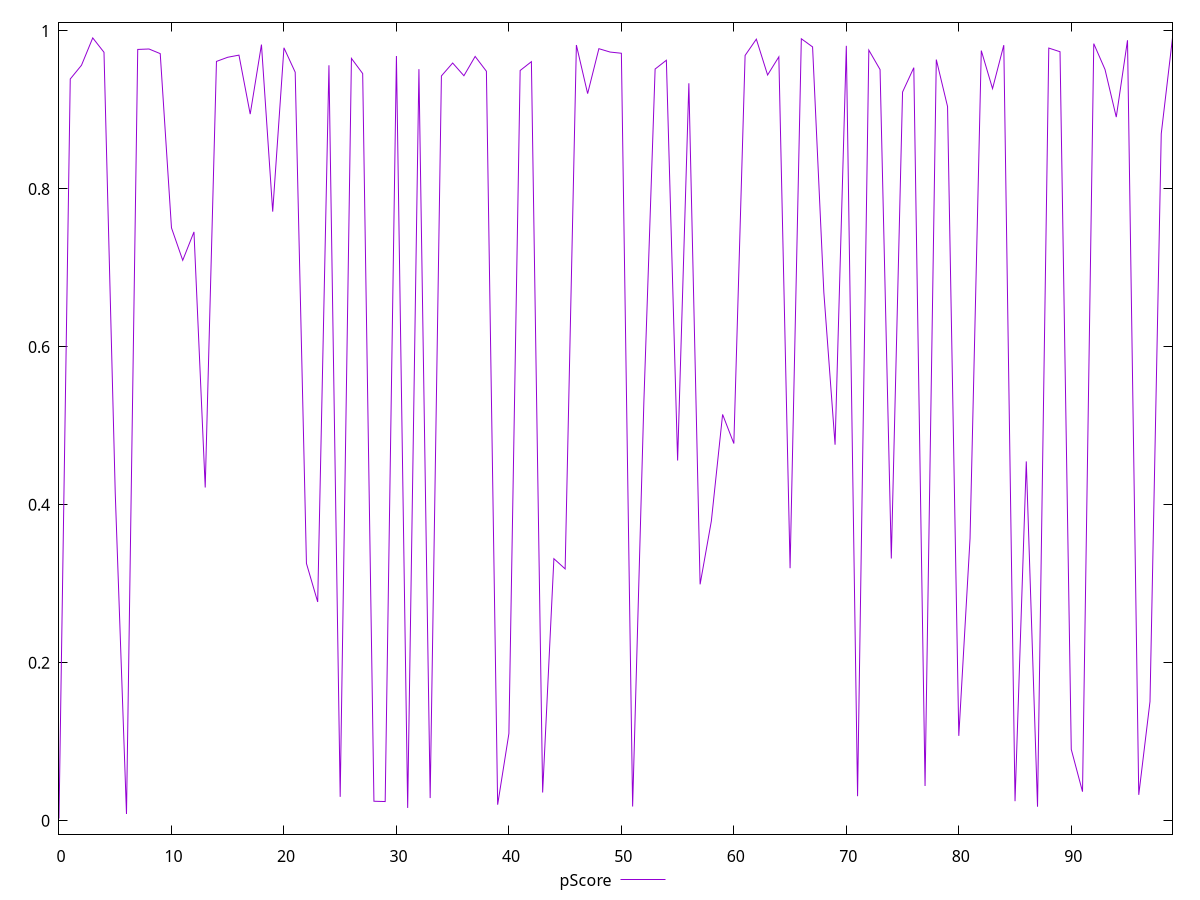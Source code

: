 reset

$pScore <<EOF
0 0.0029306732316477513
1 0.9391131102146396
2 0.9565432639195328
3 0.9911459643400662
4 0.9729467790983075
5 0.41523730753224547
6 0.008643493522824175
7 0.976559838766887
8 0.9771185666698627
9 0.9712427100632386
10 0.7506998942054944
11 0.709598744016211
12 0.7455569552000141
13 0.42198513672751153
14 0.9613837369543671
15 0.9666416705725046
16 0.9693402613631905
17 0.8946528023660919
18 0.9826885344414524
19 0.771246419571958
20 0.9786159571915856
21 0.9477230624044637
22 0.325818687202809
23 0.277105953117808
24 0.9564854492811072
25 0.030360792458234753
26 0.9652020209844863
27 0.946012119648743
28 0.024813777703086792
29 0.024410730609302378
30 0.9682696449710558
31 0.01637286071545363
32 0.9516242964010306
33 0.028829045201945902
34 0.9430195307055974
35 0.9593517012261237
36 0.9432510563005378
37 0.967683579317268
38 0.9489339431923127
39 0.020428278569284586
40 0.11052429698558974
41 0.9498738519445158
42 0.9610616486372556
43 0.03586087276845562
44 0.3318513850631687
45 0.3189402267368037
46 0.9821251866233764
47 0.9206277961760718
48 0.9774996902697871
49 0.9732261116447365
50 0.9717215395130487
51 0.018139045068876147
52 0.5302031705139627
53 0.9517358346234822
54 0.9628529880692306
55 0.4561845995854879
56 0.9337250964845546
57 0.2993802834755906
58 0.3795043261923459
59 0.5144929185616036
60 0.4776475489557755
61 0.9689501369733886
62 0.9895718354379947
63 0.944197993184078
64 0.9671712423705188
65 0.31982954711332146
66 0.9900595308127563
67 0.9797472476762368
68 0.6692074810604994
69 0.4761299425731574
70 0.9811483221742435
71 0.031168884990858847
72 0.9756937051884559
73 0.9510692696880214
74 0.3320410682543041
75 0.922621280524903
76 0.9534786169296046
77 0.04409475598335716
78 0.9637186994858754
79 0.9042440104355647
80 0.10754815331830392
81 0.3575006049264467
82 0.9750855002474963
83 0.9269739280860241
84 0.9819830253451068
85 0.02485438707706028
86 0.45498696237287795
87 0.01784646789190969
88 0.9782779926401278
89 0.9736392382904953
90 0.09043139653781307
91 0.03691717345095252
92 0.983887314556771
93 0.9511862251206058
94 0.890912516176601
95 0.9881659876971933
96 0.03289565493260338
97 0.15106047241692128
98 0.8698350350663411
99 0.9910965944550638
EOF

set key outside below
set xrange [0:99]
set yrange [-0.016833632590520616:1.0109102701622346]
set trange [-0.016833632590520616:1.0109102701622346]
set terminal svg size 640, 500 enhanced background rgb 'white'
set output "reports/report_00027_2021-02-24T12-40-31.850Z/largest-contentful-paint/samples/agenda/pScore/values.svg"

plot $pScore title "pScore" with line

reset
